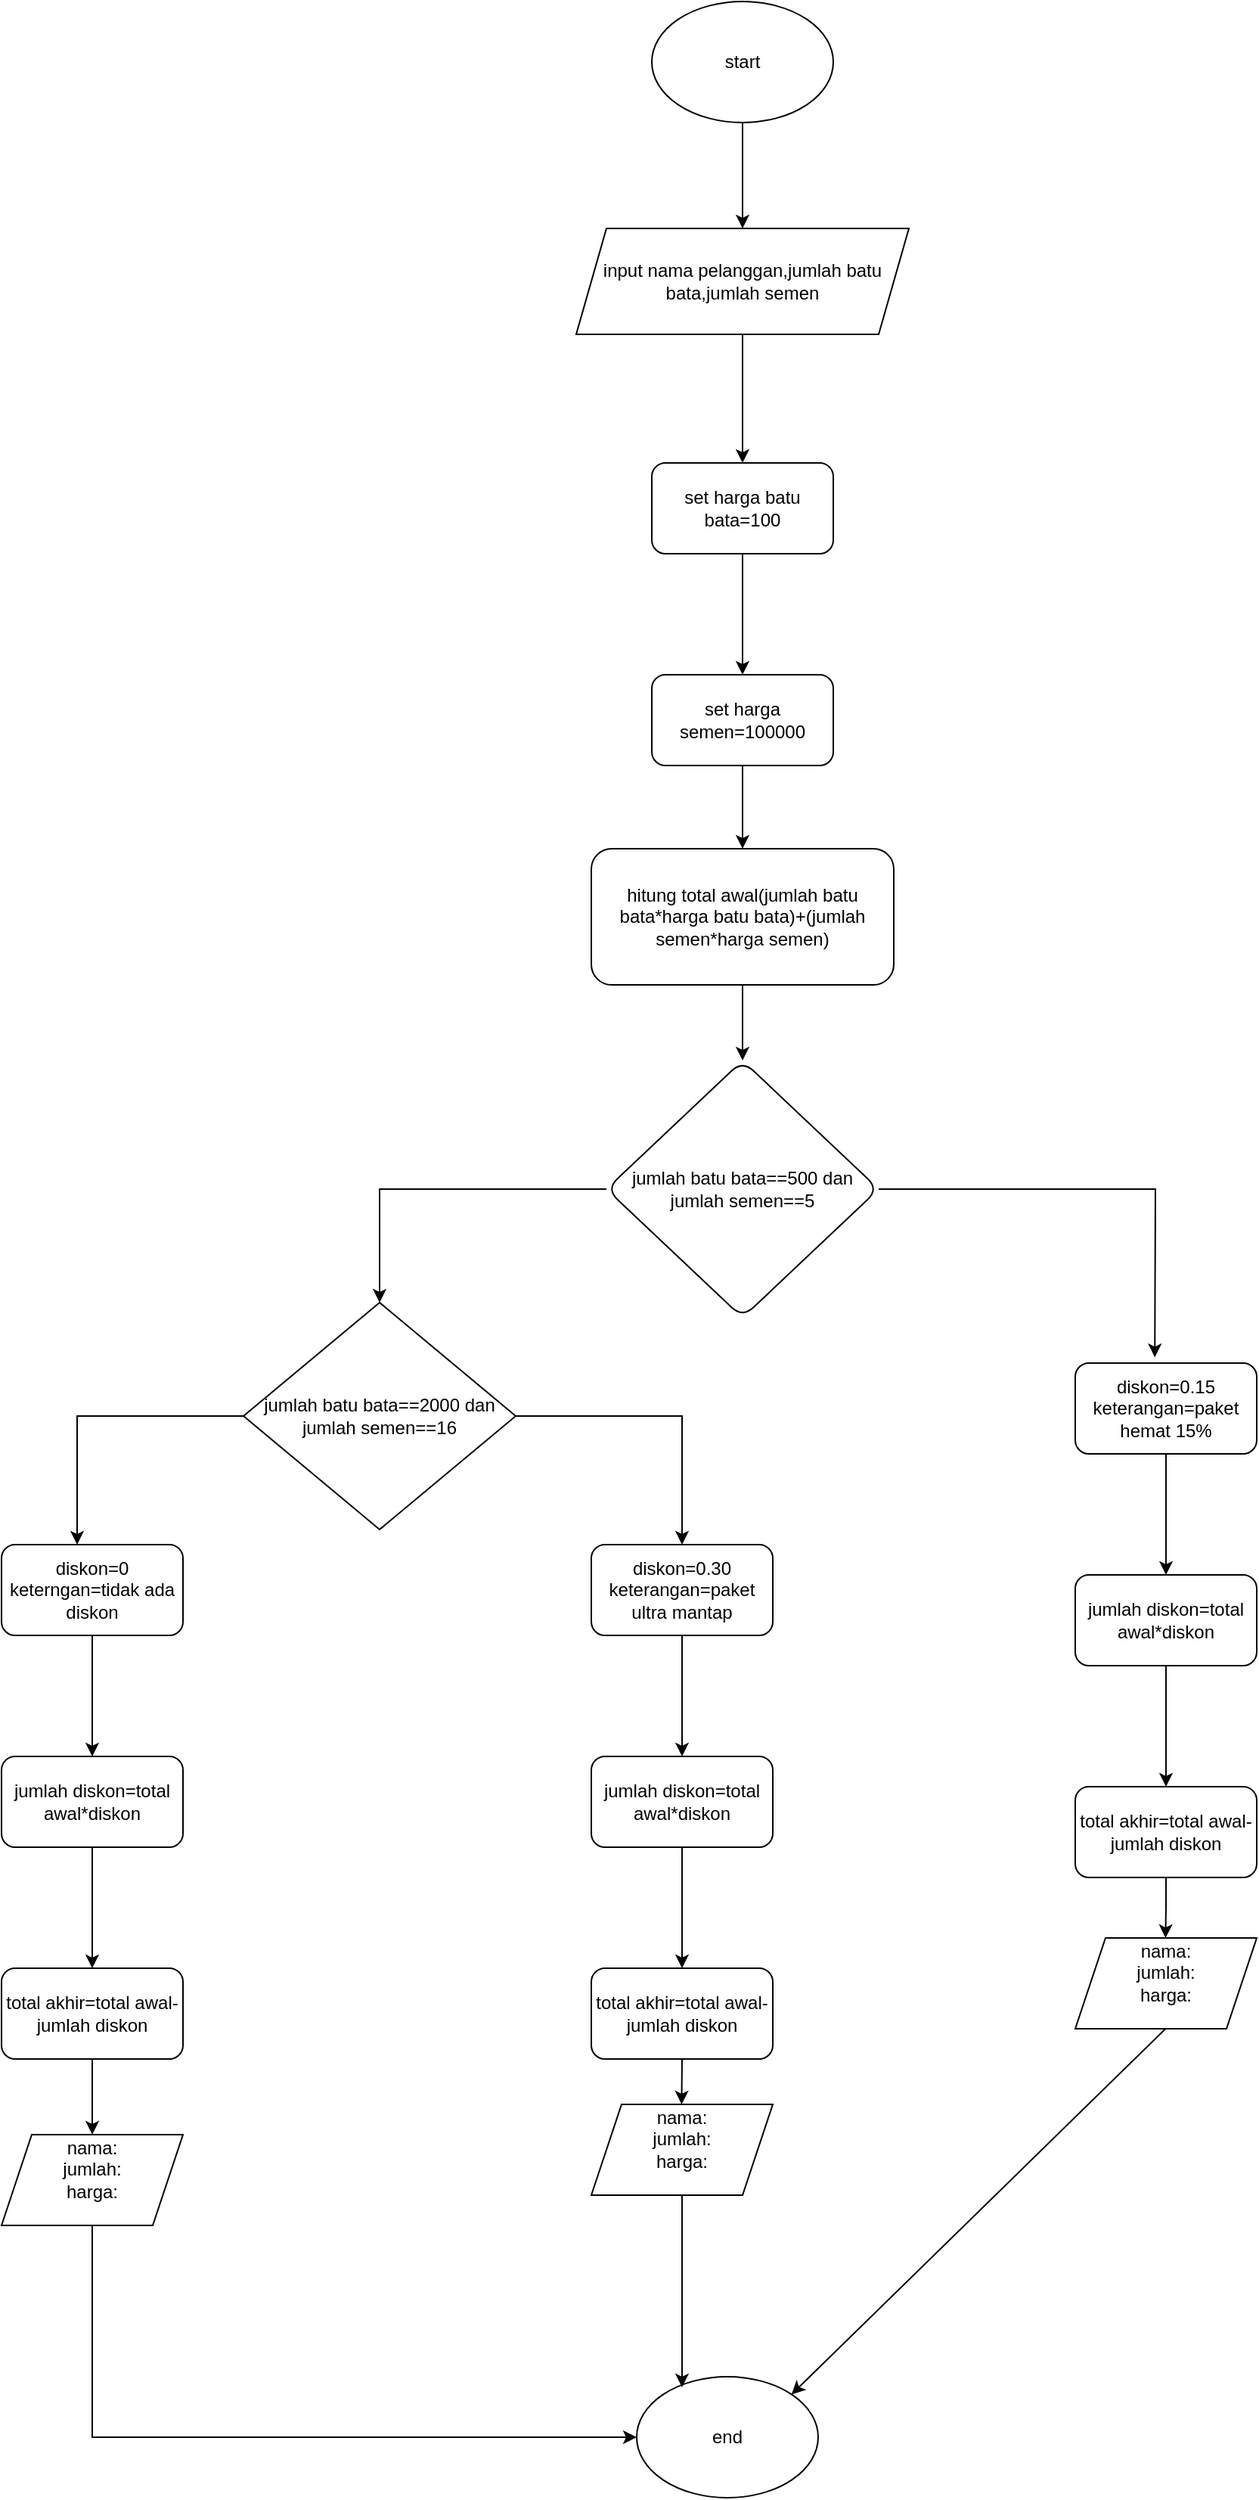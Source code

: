 <mxfile version="28.1.2">
  <diagram name="Page-1" id="bAyRmLEibwiN99dEbC3e">
    <mxGraphModel dx="1912" dy="863" grid="1" gridSize="10" guides="1" tooltips="1" connect="1" arrows="1" fold="1" page="1" pageScale="1" pageWidth="850" pageHeight="1100" math="0" shadow="0">
      <root>
        <mxCell id="0" />
        <mxCell id="1" parent="0" />
        <mxCell id="nHN9lhpydvBdPxuzWMcy-7" value="" style="edgeStyle=orthogonalEdgeStyle;rounded=0;orthogonalLoop=1;jettySize=auto;html=1;" edge="1" parent="1" source="nHN9lhpydvBdPxuzWMcy-1" target="nHN9lhpydvBdPxuzWMcy-6">
          <mxGeometry relative="1" as="geometry" />
        </mxCell>
        <mxCell id="nHN9lhpydvBdPxuzWMcy-1" value="start" style="ellipse;whiteSpace=wrap;html=1;strokeColor=#000000;" vertex="1" parent="1">
          <mxGeometry x="300" y="60" width="120" height="80" as="geometry" />
        </mxCell>
        <mxCell id="nHN9lhpydvBdPxuzWMcy-9" value="" style="edgeStyle=orthogonalEdgeStyle;rounded=0;orthogonalLoop=1;jettySize=auto;html=1;" edge="1" parent="1" source="nHN9lhpydvBdPxuzWMcy-6" target="nHN9lhpydvBdPxuzWMcy-8">
          <mxGeometry relative="1" as="geometry" />
        </mxCell>
        <mxCell id="nHN9lhpydvBdPxuzWMcy-6" value="input nama pelanggan,jumlah batu bata,jumlah semen" style="shape=parallelogram;perimeter=parallelogramPerimeter;whiteSpace=wrap;html=1;fixedSize=1;strokeColor=#000000;" vertex="1" parent="1">
          <mxGeometry x="250" y="210" width="220" height="70" as="geometry" />
        </mxCell>
        <mxCell id="nHN9lhpydvBdPxuzWMcy-11" value="" style="edgeStyle=orthogonalEdgeStyle;rounded=0;orthogonalLoop=1;jettySize=auto;html=1;" edge="1" parent="1" source="nHN9lhpydvBdPxuzWMcy-8" target="nHN9lhpydvBdPxuzWMcy-10">
          <mxGeometry relative="1" as="geometry" />
        </mxCell>
        <mxCell id="nHN9lhpydvBdPxuzWMcy-8" value="set harga batu bata=100" style="rounded=1;whiteSpace=wrap;html=1;strokeColor=#000000;" vertex="1" parent="1">
          <mxGeometry x="300" y="365" width="120" height="60" as="geometry" />
        </mxCell>
        <mxCell id="nHN9lhpydvBdPxuzWMcy-13" value="" style="edgeStyle=orthogonalEdgeStyle;rounded=0;orthogonalLoop=1;jettySize=auto;html=1;" edge="1" parent="1" source="nHN9lhpydvBdPxuzWMcy-10" target="nHN9lhpydvBdPxuzWMcy-12">
          <mxGeometry relative="1" as="geometry" />
        </mxCell>
        <mxCell id="nHN9lhpydvBdPxuzWMcy-10" value="set harga semen=100000" style="rounded=1;whiteSpace=wrap;html=1;strokeColor=#000000;" vertex="1" parent="1">
          <mxGeometry x="300" y="505" width="120" height="60" as="geometry" />
        </mxCell>
        <mxCell id="nHN9lhpydvBdPxuzWMcy-16" value="" style="edgeStyle=orthogonalEdgeStyle;rounded=0;orthogonalLoop=1;jettySize=auto;html=1;" edge="1" parent="1" source="nHN9lhpydvBdPxuzWMcy-12" target="nHN9lhpydvBdPxuzWMcy-15">
          <mxGeometry relative="1" as="geometry" />
        </mxCell>
        <mxCell id="nHN9lhpydvBdPxuzWMcy-12" value="hitung total awal(jumlah batu bata*harga batu bata)+(jumlah semen*harga semen)" style="whiteSpace=wrap;html=1;strokeColor=#000000;rounded=1;" vertex="1" parent="1">
          <mxGeometry x="260" y="620" width="200" height="90" as="geometry" />
        </mxCell>
        <mxCell id="nHN9lhpydvBdPxuzWMcy-15" value="jumlah batu bata==500 dan jumlah semen==5" style="rhombus;whiteSpace=wrap;html=1;strokeColor=#000000;rounded=1;" vertex="1" parent="1">
          <mxGeometry x="270" y="760" width="180" height="170" as="geometry" />
        </mxCell>
        <mxCell id="nHN9lhpydvBdPxuzWMcy-21" value="" style="endArrow=classic;html=1;rounded=0;exitX=1;exitY=0.5;exitDx=0;exitDy=0;entryX=0.605;entryY=0.019;entryDx=0;entryDy=0;entryPerimeter=0;" edge="1" parent="1" source="nHN9lhpydvBdPxuzWMcy-15">
          <mxGeometry width="50" height="50" relative="1" as="geometry">
            <mxPoint x="270" y="720" as="sourcePoint" />
            <mxPoint x="632.6" y="956.14" as="targetPoint" />
            <Array as="points">
              <mxPoint x="633" y="845" />
            </Array>
          </mxGeometry>
        </mxCell>
        <mxCell id="nHN9lhpydvBdPxuzWMcy-41" value="" style="edgeStyle=orthogonalEdgeStyle;rounded=0;orthogonalLoop=1;jettySize=auto;html=1;" edge="1" parent="1" source="nHN9lhpydvBdPxuzWMcy-22" target="nHN9lhpydvBdPxuzWMcy-40">
          <mxGeometry relative="1" as="geometry" />
        </mxCell>
        <mxCell id="nHN9lhpydvBdPxuzWMcy-22" value="diskon=0.15&lt;div&gt;keterangan=paket hemat 15%&lt;/div&gt;" style="rounded=1;whiteSpace=wrap;html=1;" vertex="1" parent="1">
          <mxGeometry x="580" y="960" width="120" height="60" as="geometry" />
        </mxCell>
        <mxCell id="nHN9lhpydvBdPxuzWMcy-23" value="" style="endArrow=classic;html=1;rounded=0;exitX=0;exitY=0.5;exitDx=0;exitDy=0;" edge="1" parent="1" source="nHN9lhpydvBdPxuzWMcy-15">
          <mxGeometry width="50" height="50" relative="1" as="geometry">
            <mxPoint x="280" y="770" as="sourcePoint" />
            <mxPoint x="120" y="920.0" as="targetPoint" />
            <Array as="points">
              <mxPoint x="120" y="845" />
            </Array>
          </mxGeometry>
        </mxCell>
        <mxCell id="nHN9lhpydvBdPxuzWMcy-25" value="jumlah batu bata==2000 dan jumlah semen==16" style="rhombus;whiteSpace=wrap;html=1;" vertex="1" parent="1">
          <mxGeometry x="30" y="920" width="180" height="150" as="geometry" />
        </mxCell>
        <mxCell id="nHN9lhpydvBdPxuzWMcy-26" value="" style="endArrow=classic;html=1;rounded=0;exitX=0;exitY=0.5;exitDx=0;exitDy=0;" edge="1" parent="1" source="nHN9lhpydvBdPxuzWMcy-25">
          <mxGeometry width="50" height="50" relative="1" as="geometry">
            <mxPoint x="280" y="770" as="sourcePoint" />
            <mxPoint x="-80" y="1080" as="targetPoint" />
            <Array as="points">
              <mxPoint x="-80" y="995" />
            </Array>
          </mxGeometry>
        </mxCell>
        <mxCell id="nHN9lhpydvBdPxuzWMcy-27" value="" style="endArrow=classic;html=1;rounded=0;exitX=1;exitY=0.5;exitDx=0;exitDy=0;entryX=0.5;entryY=0;entryDx=0;entryDy=0;" edge="1" parent="1" source="nHN9lhpydvBdPxuzWMcy-25" target="nHN9lhpydvBdPxuzWMcy-28">
          <mxGeometry width="50" height="50" relative="1" as="geometry">
            <mxPoint x="280" y="920" as="sourcePoint" />
            <mxPoint x="320" y="1080" as="targetPoint" />
            <Array as="points">
              <mxPoint x="320" y="995" />
            </Array>
          </mxGeometry>
        </mxCell>
        <mxCell id="nHN9lhpydvBdPxuzWMcy-31" value="" style="edgeStyle=orthogonalEdgeStyle;rounded=0;orthogonalLoop=1;jettySize=auto;html=1;" edge="1" parent="1" source="nHN9lhpydvBdPxuzWMcy-28" target="nHN9lhpydvBdPxuzWMcy-30">
          <mxGeometry relative="1" as="geometry" />
        </mxCell>
        <mxCell id="nHN9lhpydvBdPxuzWMcy-28" value="diskon=0.30&lt;div&gt;keterangan=paket ultra mantap&lt;/div&gt;" style="rounded=1;whiteSpace=wrap;html=1;" vertex="1" parent="1">
          <mxGeometry x="260" y="1080" width="120" height="60" as="geometry" />
        </mxCell>
        <mxCell id="nHN9lhpydvBdPxuzWMcy-35" value="" style="edgeStyle=orthogonalEdgeStyle;rounded=0;orthogonalLoop=1;jettySize=auto;html=1;" edge="1" parent="1" source="nHN9lhpydvBdPxuzWMcy-29">
          <mxGeometry relative="1" as="geometry">
            <mxPoint x="-70.0" y="1220.0" as="targetPoint" />
          </mxGeometry>
        </mxCell>
        <mxCell id="nHN9lhpydvBdPxuzWMcy-29" value="diskon=0&lt;div&gt;keterngan=tidak ada diskon&lt;/div&gt;" style="rounded=1;whiteSpace=wrap;html=1;" vertex="1" parent="1">
          <mxGeometry x="-130" y="1080" width="120" height="60" as="geometry" />
        </mxCell>
        <mxCell id="nHN9lhpydvBdPxuzWMcy-33" value="" style="edgeStyle=orthogonalEdgeStyle;rounded=0;orthogonalLoop=1;jettySize=auto;html=1;" edge="1" parent="1" source="nHN9lhpydvBdPxuzWMcy-30" target="nHN9lhpydvBdPxuzWMcy-32">
          <mxGeometry relative="1" as="geometry" />
        </mxCell>
        <mxCell id="nHN9lhpydvBdPxuzWMcy-30" value="jumlah diskon=total awal*diskon" style="whiteSpace=wrap;html=1;rounded=1;" vertex="1" parent="1">
          <mxGeometry x="260" y="1220" width="120" height="60" as="geometry" />
        </mxCell>
        <mxCell id="nHN9lhpydvBdPxuzWMcy-46" style="edgeStyle=orthogonalEdgeStyle;rounded=0;orthogonalLoop=1;jettySize=auto;html=1;exitX=0.5;exitY=1;exitDx=0;exitDy=0;" edge="1" parent="1" source="nHN9lhpydvBdPxuzWMcy-32">
          <mxGeometry relative="1" as="geometry">
            <mxPoint x="319.714" y="1450" as="targetPoint" />
          </mxGeometry>
        </mxCell>
        <mxCell id="nHN9lhpydvBdPxuzWMcy-32" value="total akhir=total awal-jumlah diskon" style="whiteSpace=wrap;html=1;rounded=1;" vertex="1" parent="1">
          <mxGeometry x="260" y="1360" width="120" height="60" as="geometry" />
        </mxCell>
        <mxCell id="nHN9lhpydvBdPxuzWMcy-38" value="" style="edgeStyle=orthogonalEdgeStyle;rounded=0;orthogonalLoop=1;jettySize=auto;html=1;" edge="1" parent="1" source="nHN9lhpydvBdPxuzWMcy-36">
          <mxGeometry relative="1" as="geometry">
            <mxPoint x="-70.0" y="1360" as="targetPoint" />
          </mxGeometry>
        </mxCell>
        <mxCell id="nHN9lhpydvBdPxuzWMcy-36" value="jumlah diskon=total awal*diskon" style="whiteSpace=wrap;html=1;rounded=1;" vertex="1" parent="1">
          <mxGeometry x="-130" y="1220" width="120" height="60" as="geometry" />
        </mxCell>
        <mxCell id="nHN9lhpydvBdPxuzWMcy-39" value="total akhir=total awal-jumlah diskon" style="whiteSpace=wrap;html=1;rounded=1;" vertex="1" parent="1">
          <mxGeometry x="-130" y="1360" width="120" height="60" as="geometry" />
        </mxCell>
        <mxCell id="nHN9lhpydvBdPxuzWMcy-43" value="" style="edgeStyle=orthogonalEdgeStyle;rounded=0;orthogonalLoop=1;jettySize=auto;html=1;" edge="1" parent="1" source="nHN9lhpydvBdPxuzWMcy-40" target="nHN9lhpydvBdPxuzWMcy-42">
          <mxGeometry relative="1" as="geometry" />
        </mxCell>
        <mxCell id="nHN9lhpydvBdPxuzWMcy-40" value="jumlah diskon=total awal*diskon" style="whiteSpace=wrap;html=1;rounded=1;" vertex="1" parent="1">
          <mxGeometry x="580" y="1100" width="120" height="60" as="geometry" />
        </mxCell>
        <mxCell id="nHN9lhpydvBdPxuzWMcy-45" style="edgeStyle=orthogonalEdgeStyle;rounded=0;orthogonalLoop=1;jettySize=auto;html=1;exitX=0.5;exitY=1;exitDx=0;exitDy=0;" edge="1" parent="1" source="nHN9lhpydvBdPxuzWMcy-42">
          <mxGeometry relative="1" as="geometry">
            <mxPoint x="639.692" y="1340" as="targetPoint" />
          </mxGeometry>
        </mxCell>
        <mxCell id="nHN9lhpydvBdPxuzWMcy-42" value="total akhir=total awal-jumlah diskon" style="whiteSpace=wrap;html=1;rounded=1;" vertex="1" parent="1">
          <mxGeometry x="580" y="1240" width="120" height="60" as="geometry" />
        </mxCell>
        <mxCell id="nHN9lhpydvBdPxuzWMcy-44" value="" style="endArrow=classic;html=1;rounded=0;exitX=0.5;exitY=1;exitDx=0;exitDy=0;" edge="1" parent="1" source="nHN9lhpydvBdPxuzWMcy-39">
          <mxGeometry width="50" height="50" relative="1" as="geometry">
            <mxPoint x="280" y="1270" as="sourcePoint" />
            <mxPoint x="-70" y="1470" as="targetPoint" />
          </mxGeometry>
        </mxCell>
        <mxCell id="nHN9lhpydvBdPxuzWMcy-50" value="" style="endArrow=classic;html=1;rounded=0;exitX=0.5;exitY=1;exitDx=0;exitDy=0;" edge="1" parent="1" target="nHN9lhpydvBdPxuzWMcy-51">
          <mxGeometry width="50" height="50" relative="1" as="geometry">
            <mxPoint x="-70.0" y="1530" as="sourcePoint" />
            <mxPoint x="290" y="1350" as="targetPoint" />
            <Array as="points">
              <mxPoint x="-70" y="1670" />
            </Array>
          </mxGeometry>
        </mxCell>
        <mxCell id="nHN9lhpydvBdPxuzWMcy-51" value="end" style="ellipse;whiteSpace=wrap;html=1;" vertex="1" parent="1">
          <mxGeometry x="290" y="1630" width="120" height="80" as="geometry" />
        </mxCell>
        <mxCell id="nHN9lhpydvBdPxuzWMcy-52" value="" style="endArrow=classic;html=1;rounded=0;exitX=0.5;exitY=1;exitDx=0;exitDy=0;" edge="1" parent="1">
          <mxGeometry width="50" height="50" relative="1" as="geometry">
            <mxPoint x="320" y="1510" as="sourcePoint" />
            <mxPoint x="320" y="1637" as="targetPoint" />
          </mxGeometry>
        </mxCell>
        <mxCell id="nHN9lhpydvBdPxuzWMcy-53" value="" style="endArrow=classic;html=1;rounded=0;exitX=0.5;exitY=1;exitDx=0;exitDy=0;entryX=1;entryY=0;entryDx=0;entryDy=0;" edge="1" parent="1" target="nHN9lhpydvBdPxuzWMcy-51">
          <mxGeometry width="50" height="50" relative="1" as="geometry">
            <mxPoint x="639.714" y="1400" as="sourcePoint" />
            <mxPoint x="290" y="1350" as="targetPoint" />
          </mxGeometry>
        </mxCell>
        <mxCell id="nHN9lhpydvBdPxuzWMcy-54" value="nama:&lt;div&gt;jumlah:&lt;/div&gt;&lt;div&gt;harga:&lt;/div&gt;&lt;div&gt;&lt;br&gt;&lt;/div&gt;" style="shape=parallelogram;perimeter=parallelogramPerimeter;whiteSpace=wrap;html=1;fixedSize=1;" vertex="1" parent="1">
          <mxGeometry x="-130" y="1470" width="120" height="60" as="geometry" />
        </mxCell>
        <mxCell id="nHN9lhpydvBdPxuzWMcy-55" value="nama:&lt;div&gt;jumlah:&lt;/div&gt;&lt;div&gt;harga:&lt;/div&gt;&lt;div&gt;&lt;br&gt;&lt;/div&gt;" style="shape=parallelogram;perimeter=parallelogramPerimeter;whiteSpace=wrap;html=1;fixedSize=1;" vertex="1" parent="1">
          <mxGeometry x="260" y="1450" width="120" height="60" as="geometry" />
        </mxCell>
        <mxCell id="nHN9lhpydvBdPxuzWMcy-56" value="nama:&lt;div&gt;jumlah:&lt;/div&gt;&lt;div&gt;harga:&lt;/div&gt;&lt;div&gt;&lt;br&gt;&lt;/div&gt;" style="shape=parallelogram;perimeter=parallelogramPerimeter;whiteSpace=wrap;html=1;fixedSize=1;" vertex="1" parent="1">
          <mxGeometry x="580" y="1340" width="120" height="60" as="geometry" />
        </mxCell>
      </root>
    </mxGraphModel>
  </diagram>
</mxfile>
